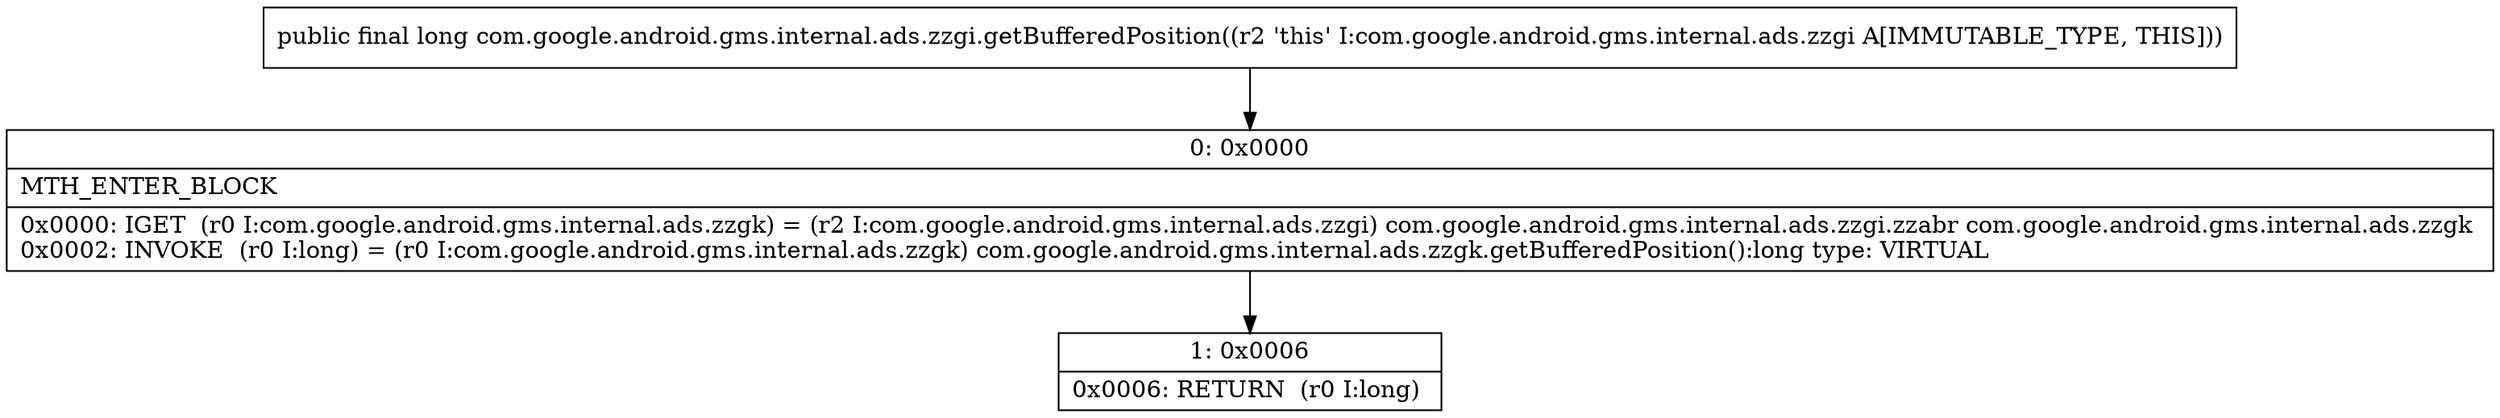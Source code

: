 digraph "CFG forcom.google.android.gms.internal.ads.zzgi.getBufferedPosition()J" {
Node_0 [shape=record,label="{0\:\ 0x0000|MTH_ENTER_BLOCK\l|0x0000: IGET  (r0 I:com.google.android.gms.internal.ads.zzgk) = (r2 I:com.google.android.gms.internal.ads.zzgi) com.google.android.gms.internal.ads.zzgi.zzabr com.google.android.gms.internal.ads.zzgk \l0x0002: INVOKE  (r0 I:long) = (r0 I:com.google.android.gms.internal.ads.zzgk) com.google.android.gms.internal.ads.zzgk.getBufferedPosition():long type: VIRTUAL \l}"];
Node_1 [shape=record,label="{1\:\ 0x0006|0x0006: RETURN  (r0 I:long) \l}"];
MethodNode[shape=record,label="{public final long com.google.android.gms.internal.ads.zzgi.getBufferedPosition((r2 'this' I:com.google.android.gms.internal.ads.zzgi A[IMMUTABLE_TYPE, THIS])) }"];
MethodNode -> Node_0;
Node_0 -> Node_1;
}


